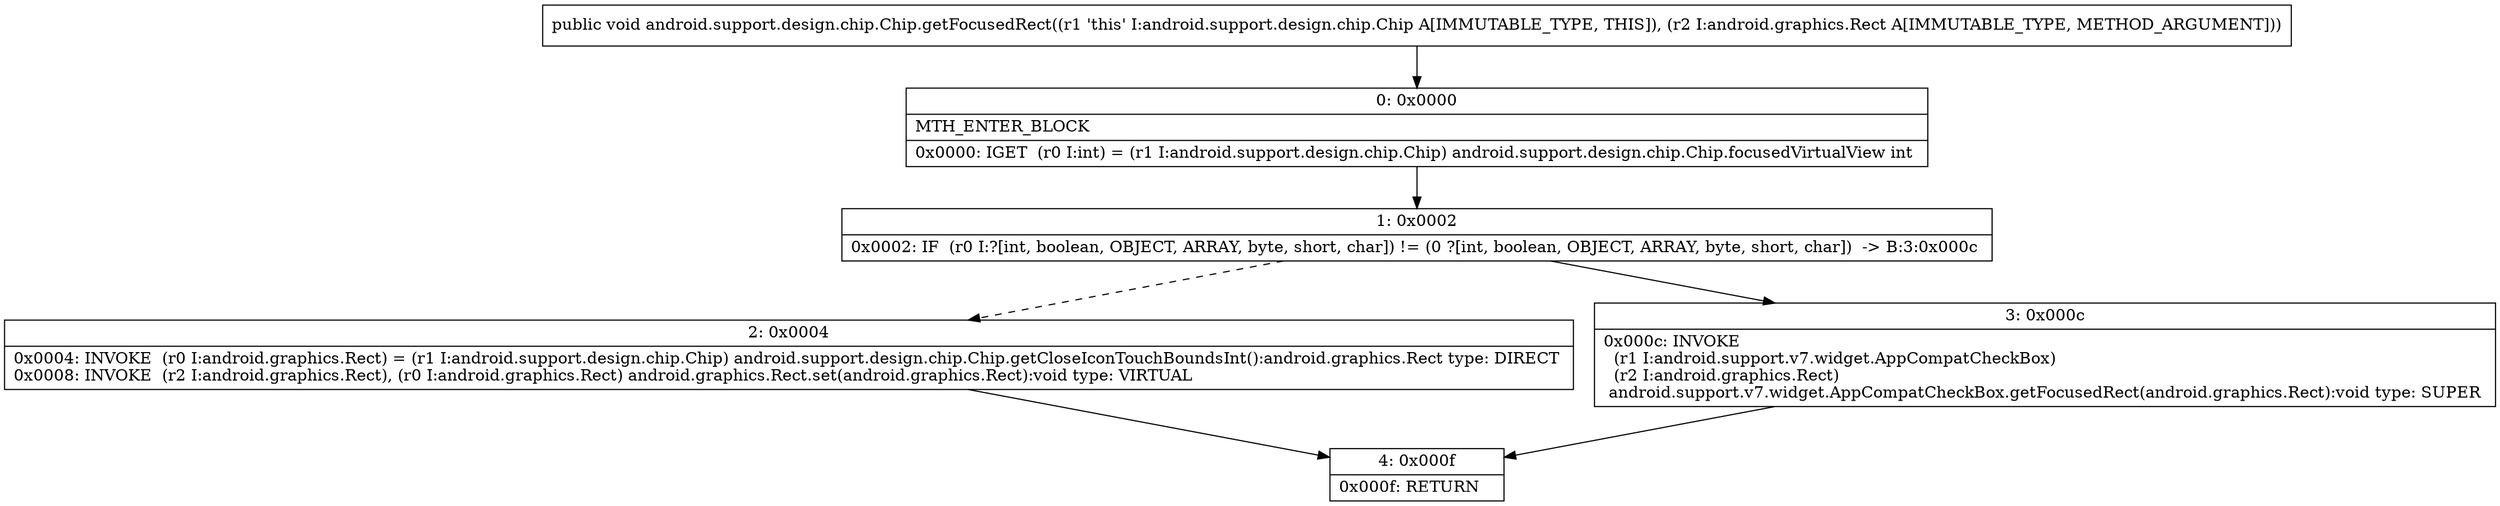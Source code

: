 digraph "CFG forandroid.support.design.chip.Chip.getFocusedRect(Landroid\/graphics\/Rect;)V" {
Node_0 [shape=record,label="{0\:\ 0x0000|MTH_ENTER_BLOCK\l|0x0000: IGET  (r0 I:int) = (r1 I:android.support.design.chip.Chip) android.support.design.chip.Chip.focusedVirtualView int \l}"];
Node_1 [shape=record,label="{1\:\ 0x0002|0x0002: IF  (r0 I:?[int, boolean, OBJECT, ARRAY, byte, short, char]) != (0 ?[int, boolean, OBJECT, ARRAY, byte, short, char])  \-\> B:3:0x000c \l}"];
Node_2 [shape=record,label="{2\:\ 0x0004|0x0004: INVOKE  (r0 I:android.graphics.Rect) = (r1 I:android.support.design.chip.Chip) android.support.design.chip.Chip.getCloseIconTouchBoundsInt():android.graphics.Rect type: DIRECT \l0x0008: INVOKE  (r2 I:android.graphics.Rect), (r0 I:android.graphics.Rect) android.graphics.Rect.set(android.graphics.Rect):void type: VIRTUAL \l}"];
Node_3 [shape=record,label="{3\:\ 0x000c|0x000c: INVOKE  \l  (r1 I:android.support.v7.widget.AppCompatCheckBox)\l  (r2 I:android.graphics.Rect)\l android.support.v7.widget.AppCompatCheckBox.getFocusedRect(android.graphics.Rect):void type: SUPER \l}"];
Node_4 [shape=record,label="{4\:\ 0x000f|0x000f: RETURN   \l}"];
MethodNode[shape=record,label="{public void android.support.design.chip.Chip.getFocusedRect((r1 'this' I:android.support.design.chip.Chip A[IMMUTABLE_TYPE, THIS]), (r2 I:android.graphics.Rect A[IMMUTABLE_TYPE, METHOD_ARGUMENT])) }"];
MethodNode -> Node_0;
Node_0 -> Node_1;
Node_1 -> Node_2[style=dashed];
Node_1 -> Node_3;
Node_2 -> Node_4;
Node_3 -> Node_4;
}

